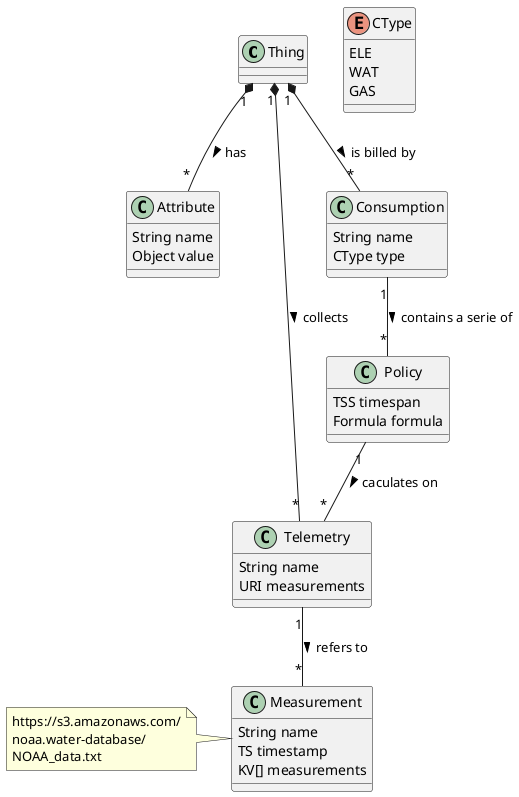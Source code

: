 @startuml

class Thing

class Attribute{
    String name
    Object value
}

class Telemetry{
    String name
    URI measurements
}

class Consumption{
    String name
    CType type
}

class Policy{
    TSS timespan
    Formula formula
}

class Measurement{
    String name
    TS timestamp
    KV[] measurements
}

note left: https://s3.amazonaws.com/\nnoaa.water-database/\nNOAA_data.txt

enum CType{
    ELE
    WAT
    GAS
}


Thing "1" *-- "*" Attribute : > has

Thing "1" *-- "*" Telemetry : > collects

Thing "1" *-- "*" Consumption : > is billed by

Telemetry "1" -- "*" Measurement : > refers to

Consumption "1" -- "*" Policy : > contains a serie of 

Policy "1" -- "*" Telemetry : > caculates on

@enduml